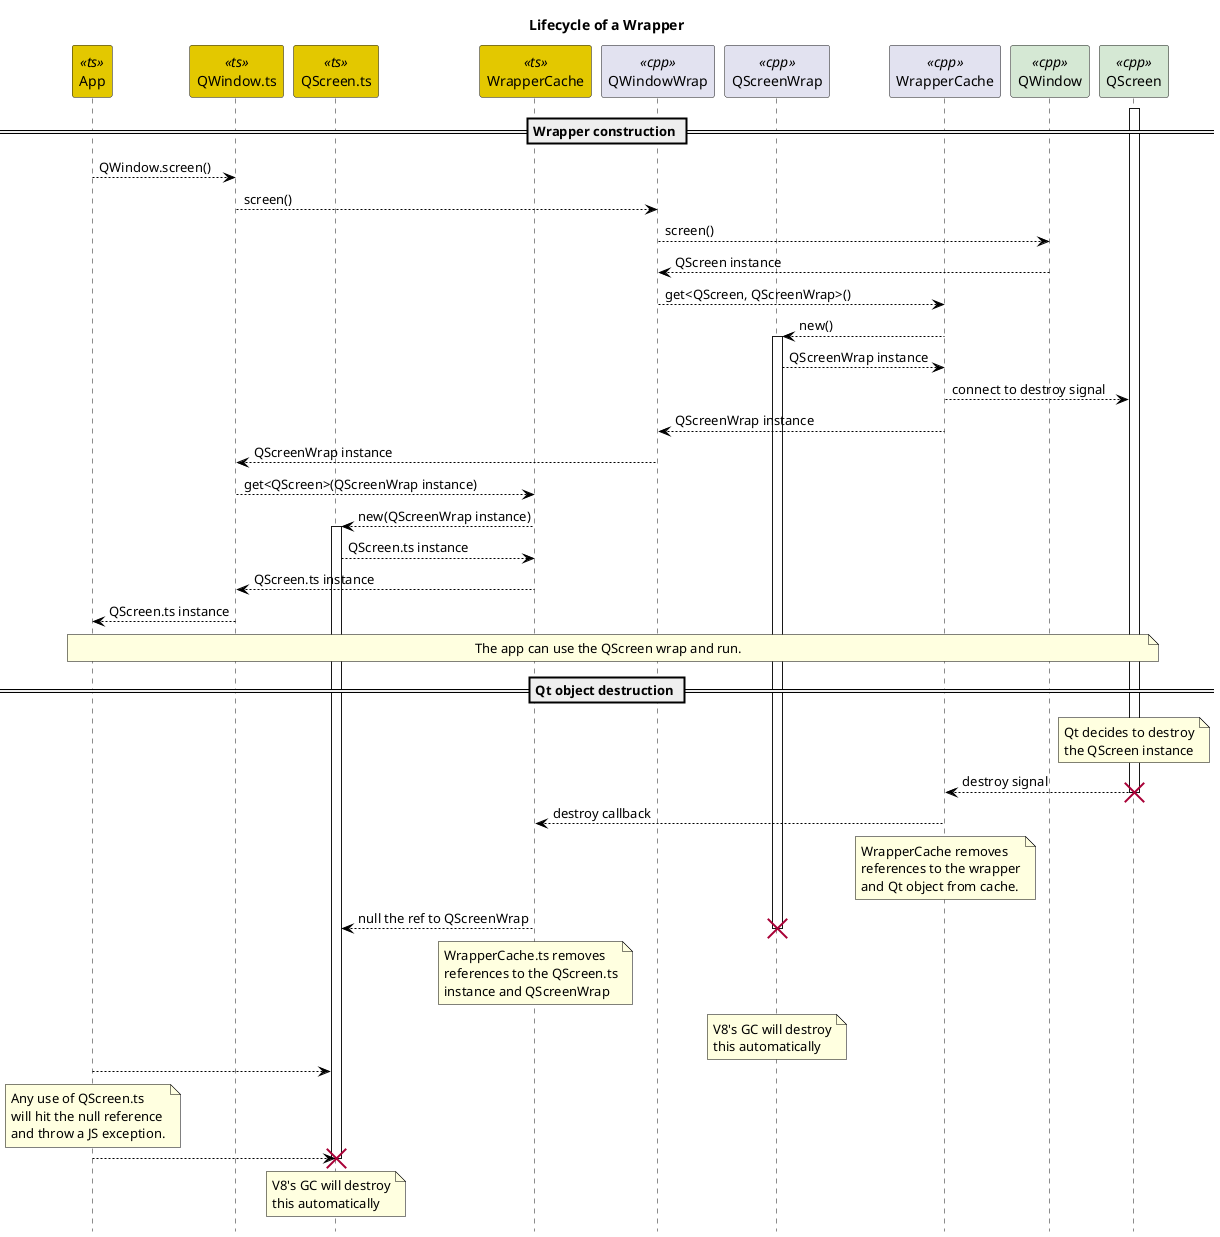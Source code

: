 @startuml

skinparam object {
  backgroundColor White
  borderColor Black
  arrowColor Black
}

skinparam note {
  backgroundColor LightYellow
  borderColor Black
}

hide footbox

title Lifecycle of a Wrapper

participant App as app << ts >> #E3C800
participant "QWindow.ts" as qwindowts << ts>> #E3C800
participant "QScreen.ts" as qscreents << ts>> #E3C800
participant "WrapperCache" as wrappercachets << ts>> #E3C800
participant "QWindowWrap" as qwindowwrap << cpp >>
participant "QScreenWrap" as qscreenwrap << cpp >>
participant "WrapperCache" as wrappercachecpp << cpp >>
participant "QWindow" as qwindow << cpp >> #D5E8D4
participant "QScreen" as qscreen << cpp >> #D5E8D4


== Wrapper construction ==

activate qscreen
app --> qwindowts: QWindow.screen()
qwindowts --> qwindowwrap: screen()
qwindowwrap --> qwindow: screen()
qwindow --> qwindowwrap: QScreen instance
qwindowwrap --> wrappercachecpp: get<QScreen, QScreenWrap>()
wrappercachecpp --> qscreenwrap: new()
activate qscreenwrap
qscreenwrap --> wrappercachecpp: QScreenWrap instance
wrappercachecpp --> qscreen: connect to destroy signal
wrappercachecpp --> qwindowwrap: QScreenWrap instance
qwindowwrap --> qwindowts: QScreenWrap instance
qwindowts --> wrappercachets: get<QScreen>(QScreenWrap instance)
wrappercachets --> qscreents: new(QScreenWrap instance)
activate qscreents
qscreents --> wrappercachets: QScreen.ts instance
wrappercachets --> qwindowts: QScreen.ts instance
qwindowts --> app: QScreen.ts instance

note across: The app can use the QScreen wrap and run.

== Qt object destruction ==
note over qscreen
  Qt decides to destroy
  the QScreen instance
end note
qscreen --> wrappercachecpp: destroy signal
destroy qscreen
wrappercachecpp --> wrappercachets: destroy callback

note over wrappercachecpp
  WrapperCache removes
  references to the wrapper
  and Qt object from cache.
end note

wrappercachets --> qscreents: null the ref to QScreenWrap
note over wrappercachets
  WrapperCache.ts removes
  references to the QScreen.ts
  instance and QScreenWrap
end note

destroy qscreenwrap
note over qscreenwrap
  V8's GC will destroy
  this automatically
end note

app --> qscreents
note over app
  Any use of QScreen.ts
  will hit the null reference
  and throw a JS exception.
end note
app --> qscreents

destroy qscreents
note over qscreents
  V8's GC will destroy
  this automatically
end note

@enduml
